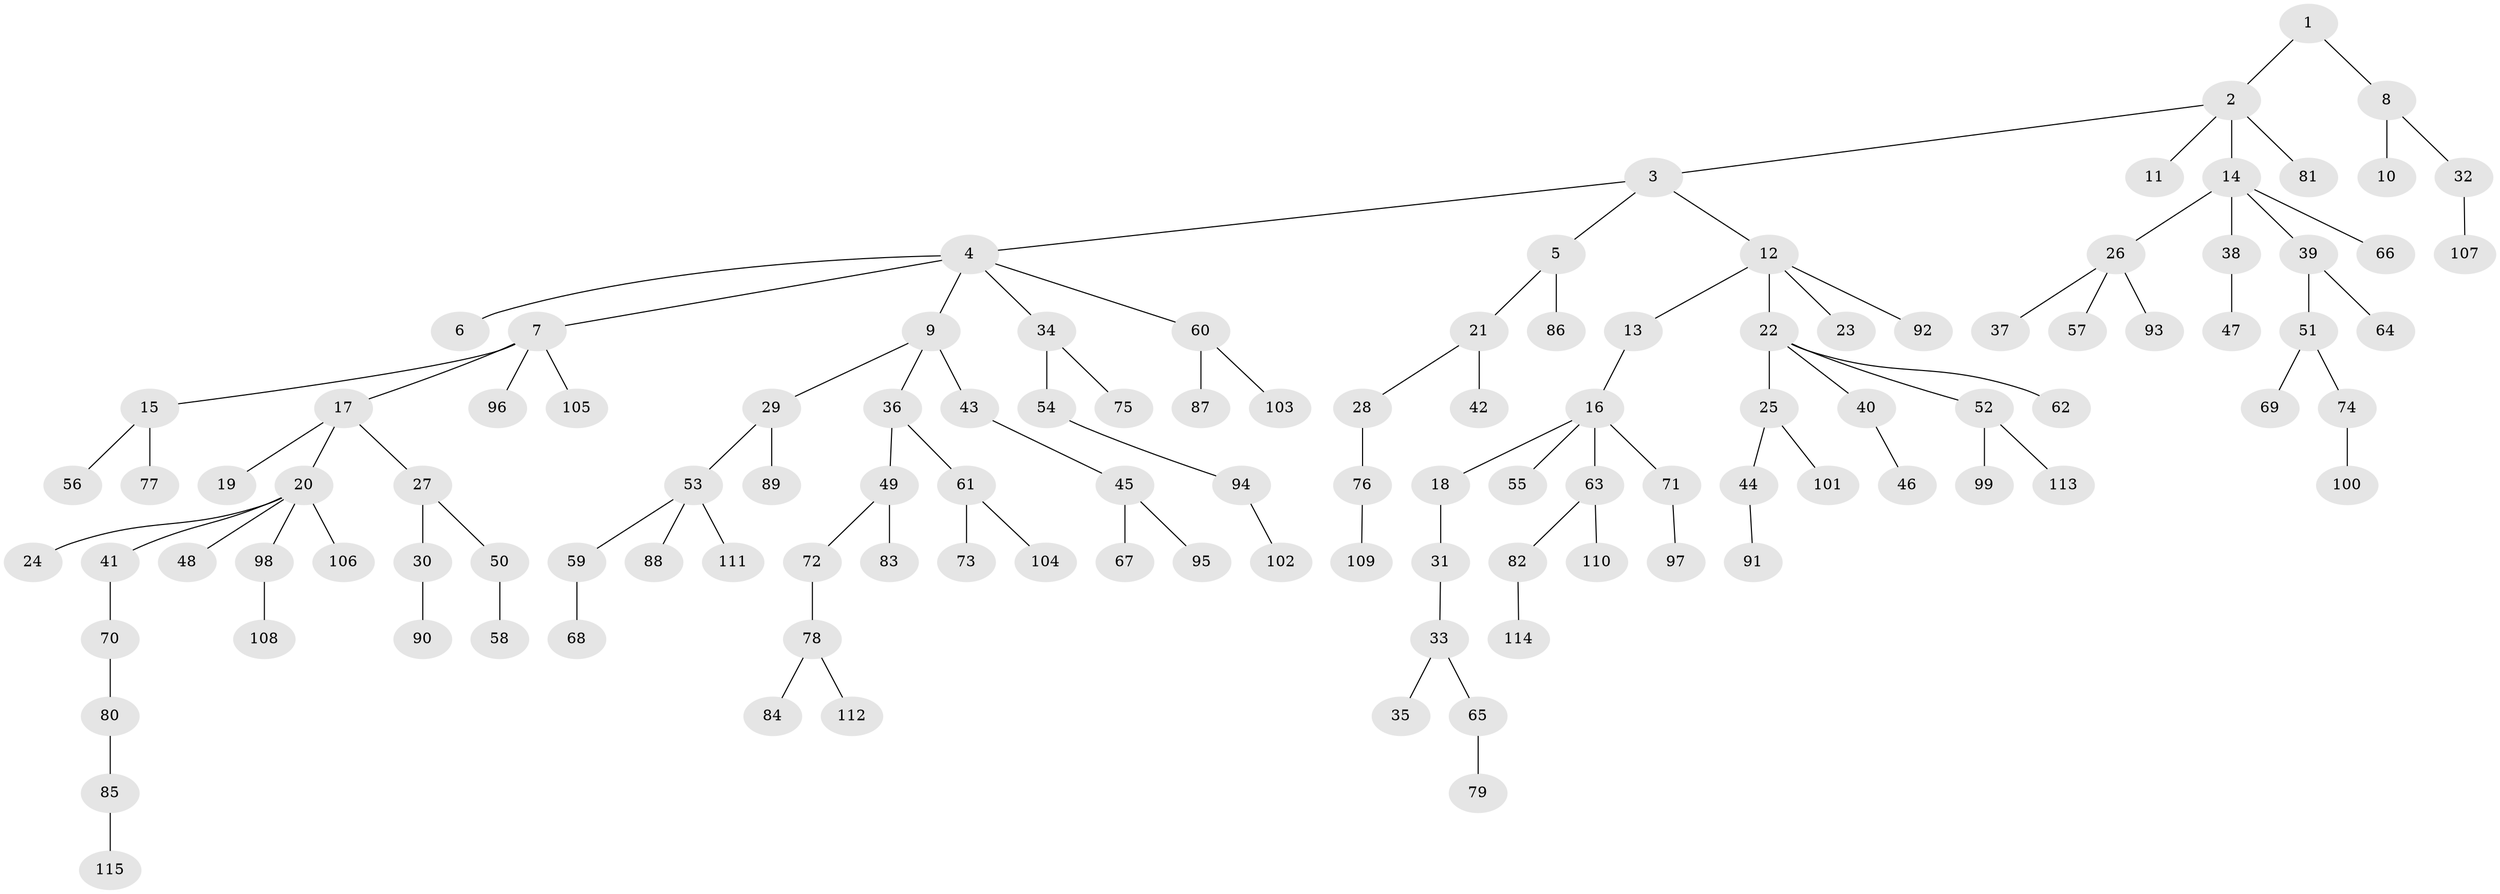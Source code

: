 // coarse degree distribution, {1: 0.7017543859649122, 2: 0.21052631578947367, 5: 0.03508771929824561, 4: 0.03508771929824561, 30: 0.017543859649122806}
// Generated by graph-tools (version 1.1) at 2025/02/03/05/25 17:02:42]
// undirected, 115 vertices, 114 edges
graph export_dot {
graph [start="1"]
  node [color=gray90,style=filled];
  1;
  2;
  3;
  4;
  5;
  6;
  7;
  8;
  9;
  10;
  11;
  12;
  13;
  14;
  15;
  16;
  17;
  18;
  19;
  20;
  21;
  22;
  23;
  24;
  25;
  26;
  27;
  28;
  29;
  30;
  31;
  32;
  33;
  34;
  35;
  36;
  37;
  38;
  39;
  40;
  41;
  42;
  43;
  44;
  45;
  46;
  47;
  48;
  49;
  50;
  51;
  52;
  53;
  54;
  55;
  56;
  57;
  58;
  59;
  60;
  61;
  62;
  63;
  64;
  65;
  66;
  67;
  68;
  69;
  70;
  71;
  72;
  73;
  74;
  75;
  76;
  77;
  78;
  79;
  80;
  81;
  82;
  83;
  84;
  85;
  86;
  87;
  88;
  89;
  90;
  91;
  92;
  93;
  94;
  95;
  96;
  97;
  98;
  99;
  100;
  101;
  102;
  103;
  104;
  105;
  106;
  107;
  108;
  109;
  110;
  111;
  112;
  113;
  114;
  115;
  1 -- 2;
  1 -- 8;
  2 -- 3;
  2 -- 11;
  2 -- 14;
  2 -- 81;
  3 -- 4;
  3 -- 5;
  3 -- 12;
  4 -- 6;
  4 -- 7;
  4 -- 9;
  4 -- 34;
  4 -- 60;
  5 -- 21;
  5 -- 86;
  7 -- 15;
  7 -- 17;
  7 -- 96;
  7 -- 105;
  8 -- 10;
  8 -- 32;
  9 -- 29;
  9 -- 36;
  9 -- 43;
  12 -- 13;
  12 -- 22;
  12 -- 23;
  12 -- 92;
  13 -- 16;
  14 -- 26;
  14 -- 38;
  14 -- 39;
  14 -- 66;
  15 -- 56;
  15 -- 77;
  16 -- 18;
  16 -- 55;
  16 -- 63;
  16 -- 71;
  17 -- 19;
  17 -- 20;
  17 -- 27;
  18 -- 31;
  20 -- 24;
  20 -- 41;
  20 -- 48;
  20 -- 98;
  20 -- 106;
  21 -- 28;
  21 -- 42;
  22 -- 25;
  22 -- 40;
  22 -- 52;
  22 -- 62;
  25 -- 44;
  25 -- 101;
  26 -- 37;
  26 -- 57;
  26 -- 93;
  27 -- 30;
  27 -- 50;
  28 -- 76;
  29 -- 53;
  29 -- 89;
  30 -- 90;
  31 -- 33;
  32 -- 107;
  33 -- 35;
  33 -- 65;
  34 -- 54;
  34 -- 75;
  36 -- 49;
  36 -- 61;
  38 -- 47;
  39 -- 51;
  39 -- 64;
  40 -- 46;
  41 -- 70;
  43 -- 45;
  44 -- 91;
  45 -- 67;
  45 -- 95;
  49 -- 72;
  49 -- 83;
  50 -- 58;
  51 -- 69;
  51 -- 74;
  52 -- 99;
  52 -- 113;
  53 -- 59;
  53 -- 88;
  53 -- 111;
  54 -- 94;
  59 -- 68;
  60 -- 87;
  60 -- 103;
  61 -- 73;
  61 -- 104;
  63 -- 82;
  63 -- 110;
  65 -- 79;
  70 -- 80;
  71 -- 97;
  72 -- 78;
  74 -- 100;
  76 -- 109;
  78 -- 84;
  78 -- 112;
  80 -- 85;
  82 -- 114;
  85 -- 115;
  94 -- 102;
  98 -- 108;
}

